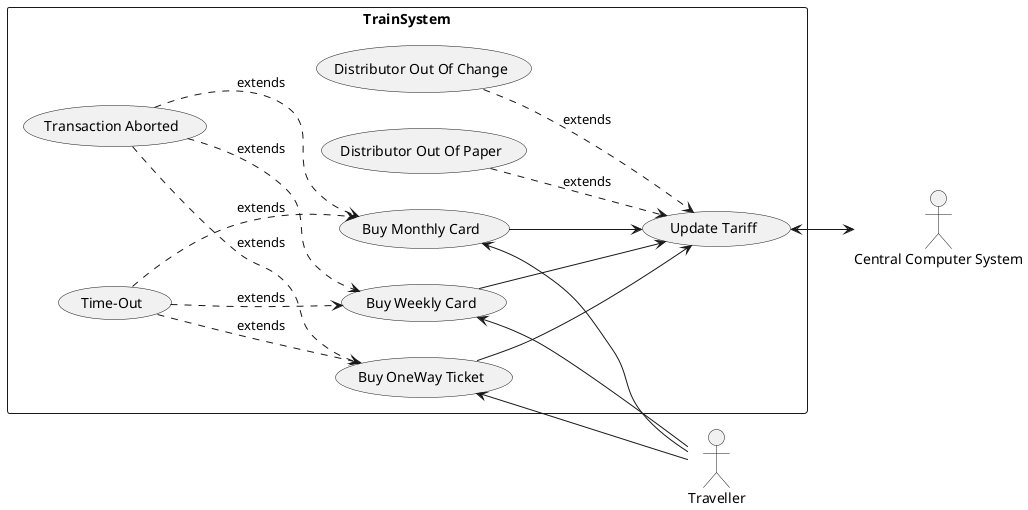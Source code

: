 @startuml
left to right direction
:Central Computer System: as a1
:Traveller: as a2
rectangle TrainSystem {
  (Buy OneWay Ticket) as u1
  (Buy Weekly Card) as u2
  (Buy Monthly Card) as u3
  (Update Tariff) as u4
  
  (Time-Out) as u5
  (Transaction Aborted) as u6
  (Distributor Out Of Change) as u7
  (Distributor Out Of Paper) as u8
} 

u1 <-down- a2
u2 <-down- a2
u3 <-down- a2
u4 <--> a1

u1 --> u4
u2 --> u4
u3 --> u4

u5 .down.> u1 : extends
u5 .down.> u2 : extends
u5 .down.> u3 : extends

u6 ..> u1 : extends
u6 ..> u2 : extends
u6 ..> u3 : extends

u7 ..> u4 : extends
u8 ..> u4 : extends

@enduml